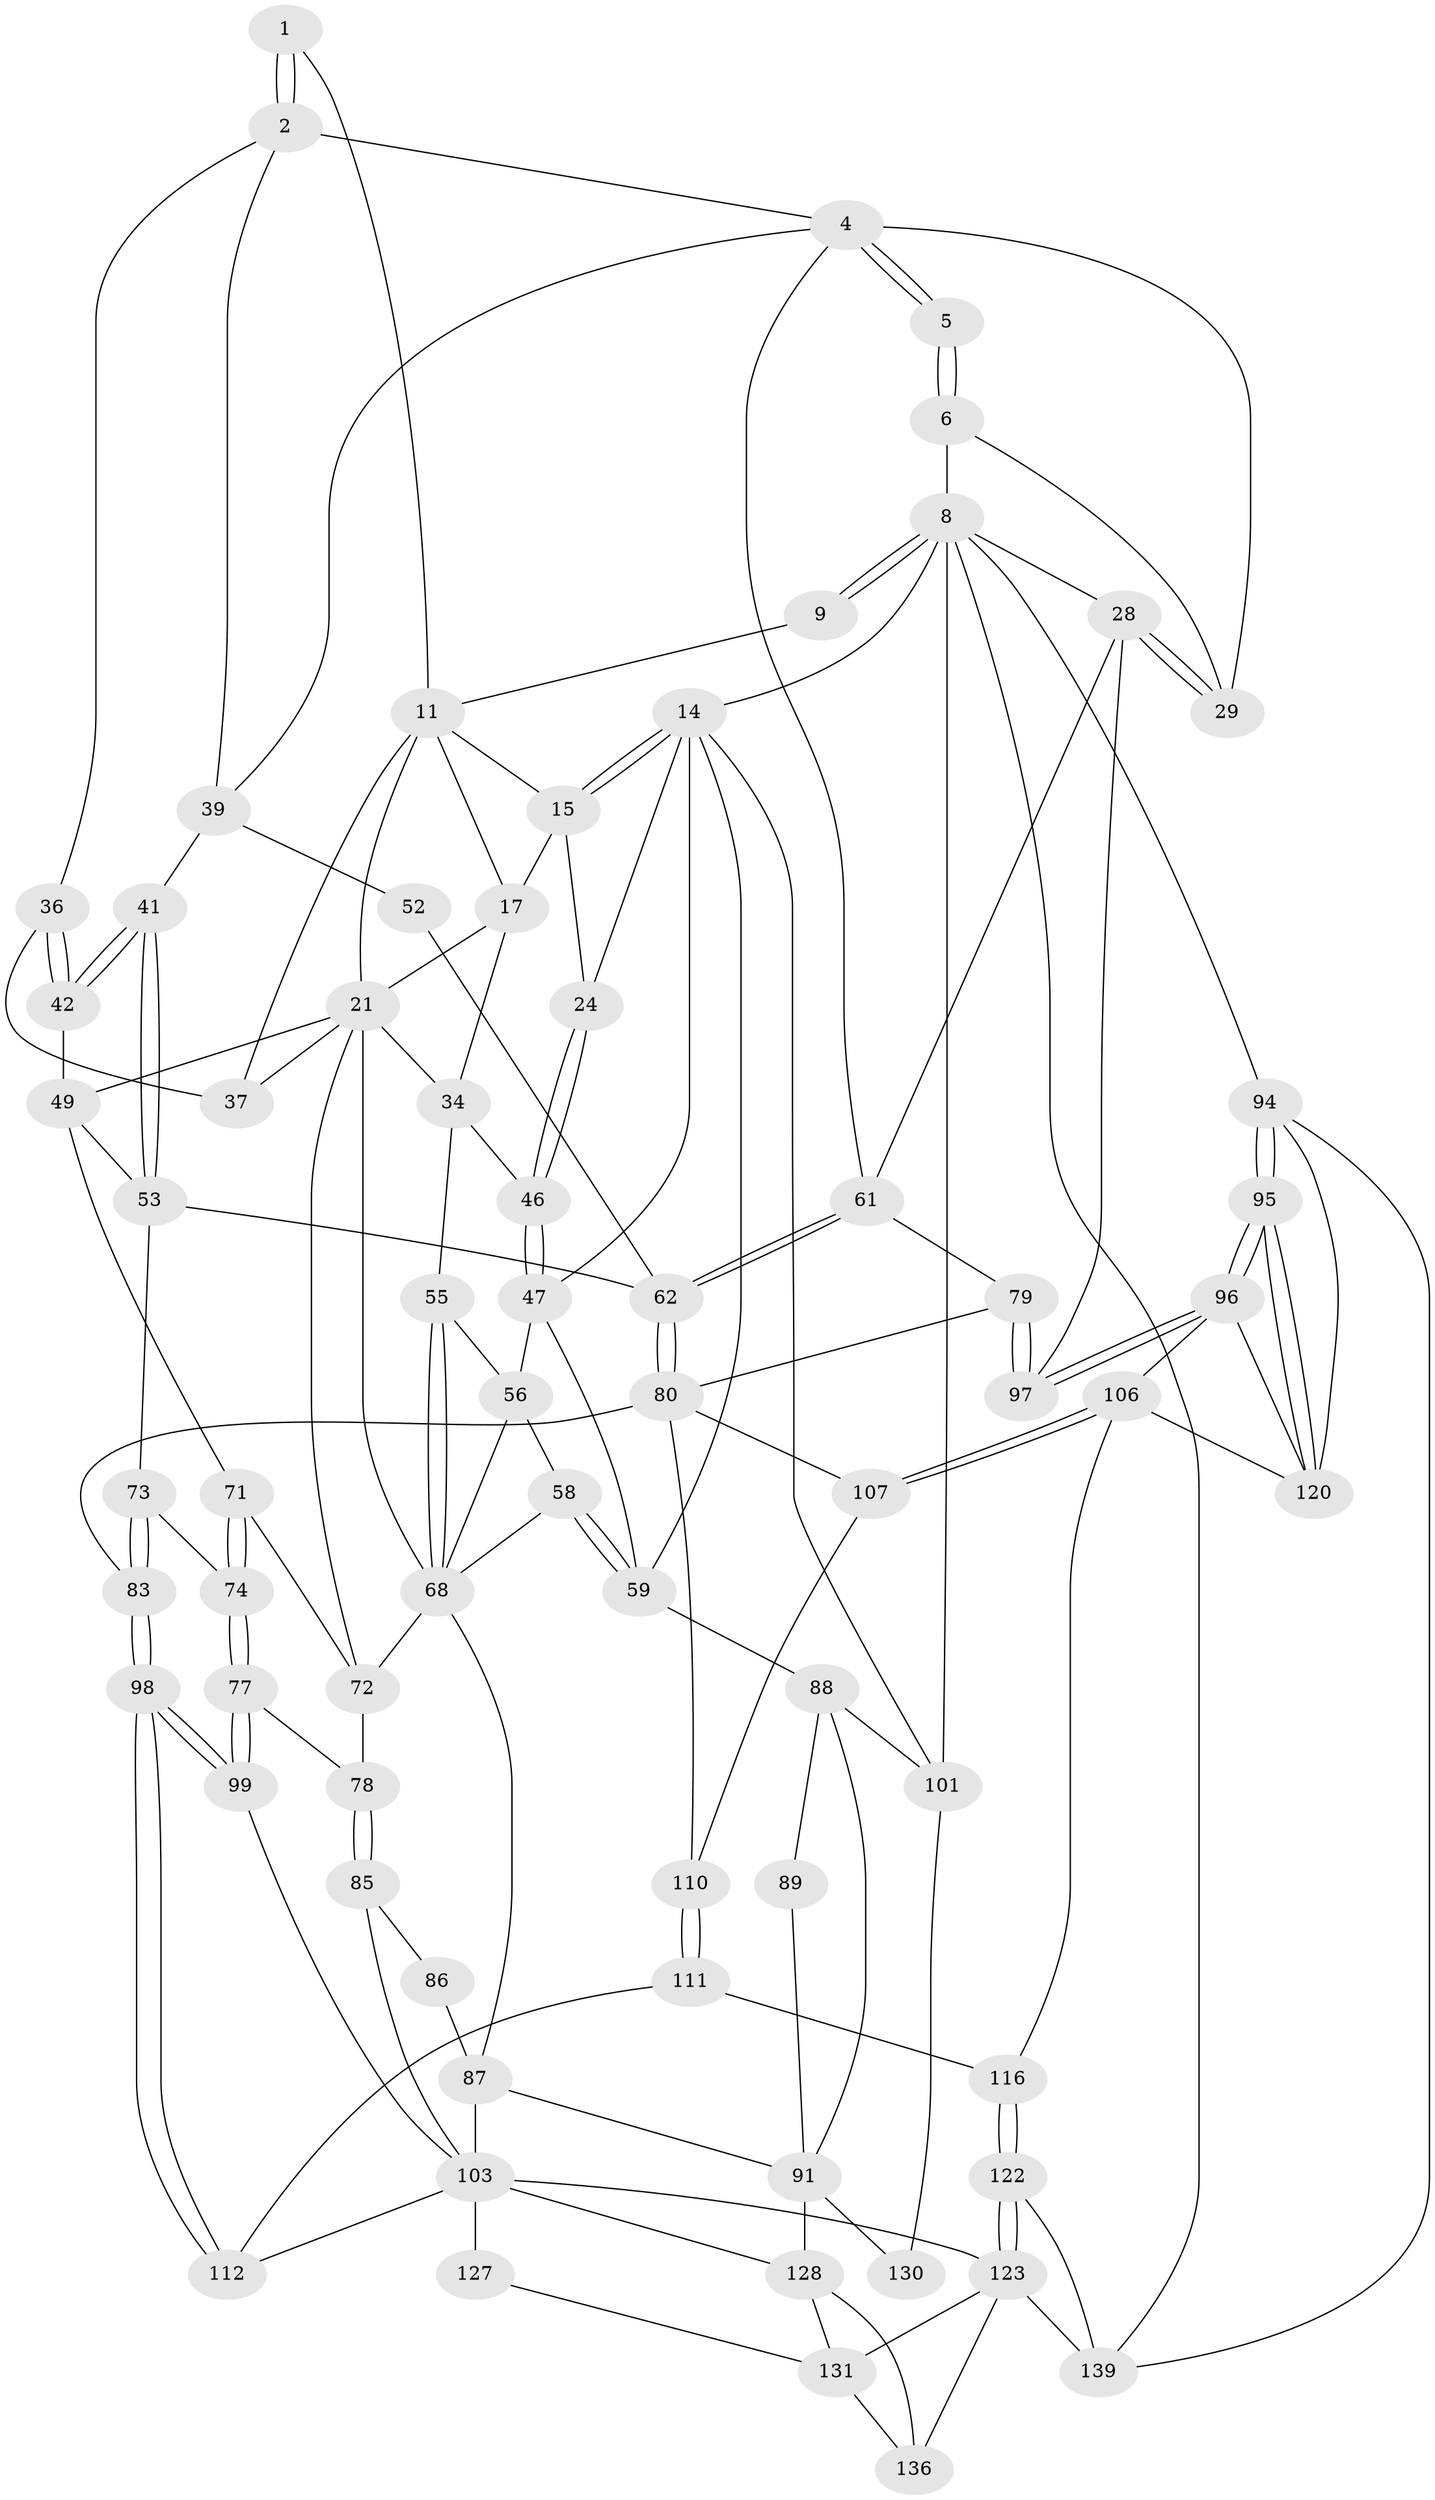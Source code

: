 // original degree distribution, {3: 0.02097902097902098, 5: 0.5104895104895105, 6: 0.23076923076923078, 4: 0.23776223776223776}
// Generated by graph-tools (version 1.1) at 2025/28/03/15/25 16:28:10]
// undirected, 71 vertices, 161 edges
graph export_dot {
graph [start="1"]
  node [color=gray90,style=filled];
  1 [pos="+0.7511768253738055+0",super="+10"];
  2 [pos="+0.7993953210630409+0.0850057582266764",super="+31+3"];
  4 [pos="+0.8669310258565712+0.0728182119209744",super="+38"];
  5 [pos="+0.8699151352656653+0.06906915895501255"];
  6 [pos="+0.876927529994629+0.057733535109102604",super="+27+7"];
  8 [pos="+1+0",super="+13"];
  9 [pos="+0.7425680003225544+0"];
  11 [pos="+0.6305659444274717+0.06289744639333603",super="+12+20"];
  14 [pos="+0+0",super="+22"];
  15 [pos="+0.31852360517150907+0",super="+19"];
  17 [pos="+0.45764932259805297+0.030179337330391257",super="+18"];
  21 [pos="+0.4632277709290696+0.04845370016563336",super="+32"];
  24 [pos="+0.15037298574357447+0.09647119848159379"];
  28 [pos="+1+0.23616343465066125",super="+64"];
  29 [pos="+0.992695513219821+0.19692670185119165"];
  34 [pos="+0.2948855178412146+0.1707572410651096",super="+35"];
  36 [pos="+0.7168885936644972+0.17724767259725976"];
  37 [pos="+0.6176187220668086+0.09028545325887737"];
  39 [pos="+0.8259539036823282+0.1446968403006441",super="+40+45"];
  41 [pos="+0.7616964875161734+0.22418591862757786"];
  42 [pos="+0.7177721648189375+0.18660292091576078"];
  46 [pos="+0.1887725343540793+0.13865492063860746"];
  47 [pos="+0.13125187554891377+0.2056539715889799",super="+48"];
  49 [pos="+0.6867323805477965+0.2037541872657692",super="+50"];
  52 [pos="+0.7803708739112221+0.2334508823922338"];
  53 [pos="+0.6813992136068857+0.3113175671343853",super="+67"];
  55 [pos="+0.2132308778679586+0.26821584956749617"];
  56 [pos="+0.14351455743886993+0.22188184624584958",super="+57"];
  58 [pos="+0.17916069720063915+0.37838349729519816"];
  59 [pos="+0.17469325552526493+0.37818820121878544",super="+60"];
  61 [pos="+0.8721330243697304+0.31310441339122275",super="+65"];
  62 [pos="+0.8268002197722051+0.32358760813938975",super="+63"];
  68 [pos="+0.18761666391661033+0.3633509351887265",super="+70"];
  71 [pos="+0.5206165178537701+0.26042138473112586"];
  72 [pos="+0.4718685075848341+0.2580755152319821",super="+75"];
  73 [pos="+0.676990375954194+0.4133663395893697"];
  74 [pos="+0.5591258197818243+0.40510103829615524"];
  77 [pos="+0.5093110568108585+0.4498475529315754"];
  78 [pos="+0.4384508792110513+0.44994250388129814"];
  79 [pos="+0.9558256807192378+0.470428760139959"];
  80 [pos="+0.8647670803940375+0.48304802067587427",super="+81"];
  83 [pos="+0.6770281891313821+0.4134368406785178"];
  85 [pos="+0.39590108561309756+0.4990297958138642"];
  86 [pos="+0.3831612118502338+0.5038386229739518"];
  87 [pos="+0.22955231378209356+0.4468958553340359",super="+90"];
  88 [pos="+0+0.3856485381778029",super="+100"];
  89 [pos="+0.1139653790259057+0.40390353318759"];
  91 [pos="+0.16640374620871742+0.6556657292504181",super="+129+92"];
  94 [pos="+1+1",super="+137"];
  95 [pos="+1+0.9975988201858687"];
  96 [pos="+1+0.535375894467959",super="+105"];
  97 [pos="+1+0.5084404860544128"];
  98 [pos="+0.618396912342192+0.6326839886572295"];
  99 [pos="+0.5192420578070635+0.49221723209131263"];
  101 [pos="+0+0.6792996962017268",super="+102"];
  103 [pos="+0.47472141902554116+0.5873005448358405",super="+114+104"];
  106 [pos="+0.877946501016826+0.6525734473707796",super="+115"];
  107 [pos="+0.8318420775034163+0.5474075872328831"];
  110 [pos="+0.6999106471806227+0.5969629077792457",super="+113"];
  111 [pos="+0.6610295635415415+0.6471634010573242",super="+117"];
  112 [pos="+0.6197503795784501+0.6378587430529703"];
  116 [pos="+0.7754137673903329+0.7554297481639078"];
  120 [pos="+0.9451327879431801+0.794665600127109",super="+121"];
  122 [pos="+0.7467391283584065+0.7843264550702063"];
  123 [pos="+0.6488955683567801+0.8112829567920715",super="+124+134"];
  127 [pos="+0.5129449978767611+0.8007167323530223"];
  128 [pos="+0.34544240480933514+0.8959142123748316",super="+133"];
  130 [pos="+0.22670360999540126+0.9815937445210742"];
  131 [pos="+0.5438969049029532+0.8363598509605322",super="+132+135"];
  136 [pos="+0.5760670284748693+1"];
  139 [pos="+0.6696688830951582+1",super="+140"];
  1 -- 2 [weight=2];
  1 -- 2;
  1 -- 11;
  2 -- 36;
  2 -- 4;
  2 -- 39;
  4 -- 5;
  4 -- 5;
  4 -- 61;
  4 -- 29;
  4 -- 39;
  5 -- 6 [weight=2];
  5 -- 6;
  6 -- 29;
  6 -- 8 [weight=2];
  8 -- 9;
  8 -- 9;
  8 -- 101 [weight=2];
  8 -- 94 [weight=2];
  8 -- 139;
  8 -- 28;
  8 -- 14;
  9 -- 11;
  11 -- 17;
  11 -- 15;
  11 -- 21;
  11 -- 37;
  14 -- 15;
  14 -- 15;
  14 -- 101;
  14 -- 24;
  14 -- 59;
  14 -- 47;
  15 -- 24;
  15 -- 17;
  17 -- 21;
  17 -- 34;
  21 -- 49;
  21 -- 34;
  21 -- 37;
  21 -- 72;
  21 -- 68;
  24 -- 46;
  24 -- 46;
  28 -- 29;
  28 -- 29;
  28 -- 97;
  28 -- 61;
  34 -- 55;
  34 -- 46;
  36 -- 37;
  36 -- 42;
  36 -- 42;
  39 -- 41;
  39 -- 52 [weight=2];
  41 -- 42;
  41 -- 42;
  41 -- 53;
  41 -- 53;
  42 -- 49;
  46 -- 47;
  46 -- 47;
  47 -- 56;
  47 -- 59;
  49 -- 53;
  49 -- 71;
  52 -- 62;
  53 -- 73;
  53 -- 62;
  55 -- 56;
  55 -- 68;
  55 -- 68;
  56 -- 58;
  56 -- 68;
  58 -- 59;
  58 -- 59;
  58 -- 68;
  59 -- 88;
  61 -- 62;
  61 -- 62;
  61 -- 79;
  62 -- 80;
  62 -- 80;
  68 -- 87;
  68 -- 72;
  71 -- 72;
  71 -- 74;
  71 -- 74;
  72 -- 78;
  73 -- 74;
  73 -- 83;
  73 -- 83;
  74 -- 77;
  74 -- 77;
  77 -- 78;
  77 -- 99;
  77 -- 99;
  78 -- 85;
  78 -- 85;
  79 -- 80;
  79 -- 97;
  79 -- 97;
  80 -- 107;
  80 -- 83;
  80 -- 110;
  83 -- 98;
  83 -- 98;
  85 -- 86;
  85 -- 103;
  86 -- 87 [weight=2];
  87 -- 91;
  87 -- 103;
  88 -- 89;
  88 -- 101;
  88 -- 91;
  89 -- 91;
  91 -- 128;
  91 -- 130;
  94 -- 95;
  94 -- 95;
  94 -- 120;
  94 -- 139;
  95 -- 96;
  95 -- 96;
  95 -- 120;
  95 -- 120;
  96 -- 97;
  96 -- 97;
  96 -- 106;
  96 -- 120;
  98 -- 99;
  98 -- 99;
  98 -- 112;
  98 -- 112;
  99 -- 103;
  101 -- 130 [weight=2];
  103 -- 112;
  103 -- 123;
  103 -- 127 [weight=2];
  103 -- 128;
  106 -- 107;
  106 -- 107;
  106 -- 120;
  106 -- 116;
  107 -- 110;
  110 -- 111 [weight=2];
  110 -- 111;
  111 -- 112;
  111 -- 116;
  116 -- 122;
  116 -- 122;
  122 -- 123;
  122 -- 123;
  122 -- 139;
  123 -- 131 [weight=2];
  123 -- 136;
  123 -- 139;
  127 -- 131;
  128 -- 136;
  128 -- 131;
  131 -- 136;
}
